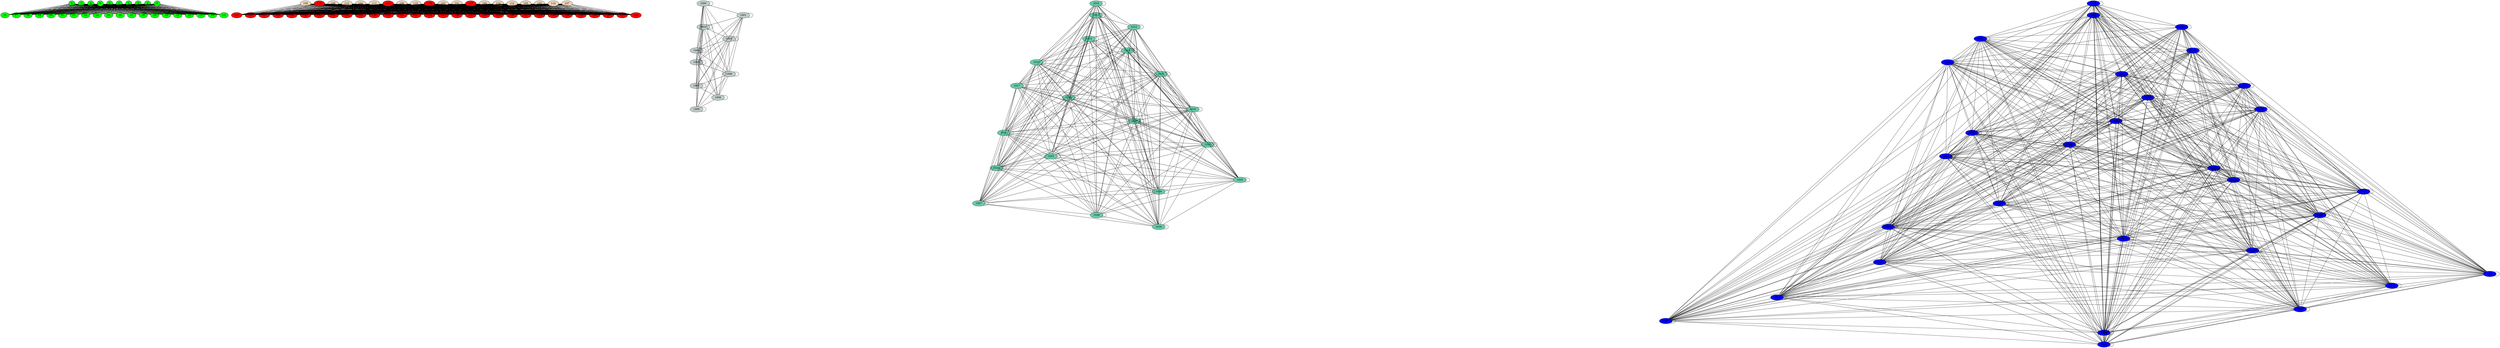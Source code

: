 graph G {
  graph [splines=false overlap=false]
  node  [shape=ellipse, width=0.3, height=0.3]
  0 [style=filled, fillcolor="green"];
  10 [style=filled, fillcolor="green"];
  11 [style=filled, fillcolor="green"];
  12 [style=filled, fillcolor="green"];
  13 [style=filled, fillcolor="green"];
  14 [style=filled, fillcolor="green"];
  15 [style=filled, fillcolor="green"];
  16 [style=filled, fillcolor="green"];
  17 [style=filled, fillcolor="green"];
  18 [style=filled, fillcolor="green"];
  19 [style=filled, fillcolor="green"];
  20 [style=filled, fillcolor="green"];
  21 [style=filled, fillcolor="green"];
  22 [style=filled, fillcolor="green"];
  23 [style=filled, fillcolor="green"];
  24 [style=filled, fillcolor="green"];
  25 [style=filled, fillcolor="green"];
  26 [style=filled, fillcolor="green"];
  27 [style=filled, fillcolor="green"];
  28 [style=filled, fillcolor="green"];
  29 [style=filled, fillcolor="green"];
  1 [style=filled, fillcolor="green"];
  2 [style=filled, fillcolor="green"];
  3 [style=filled, fillcolor="green"];
  4 [style=filled, fillcolor="green"];
  5 [style=filled, fillcolor="green"];
  6 [style=filled, fillcolor="green"];
  7 [style=filled, fillcolor="green"];
  8 [style=filled, fillcolor="green"];
  9 [style=filled, fillcolor="green"];
  100 [style=filled, fillcolor="bisque2"];
  121 [style=filled, fillcolor="red"];
  122 [style=filled, fillcolor="red"];
  123 [style=filled, fillcolor="red"];
  124 [style=filled, fillcolor="red"];
  125 [style=filled, fillcolor="red"];
  126 [style=filled, fillcolor="red"];
  127 [style=filled, fillcolor="red"];
  129 [style=filled, fillcolor="red"];
  130 [style=filled, fillcolor="red"];
  132 [style=filled, fillcolor="red"];
  133 [style=filled, fillcolor="red"];
  134 [style=filled, fillcolor="red"];
  135 [style=filled, fillcolor="red"];
  136 [style=filled, fillcolor="red"];
  137 [style=filled, fillcolor="red"];
  138 [style=filled, fillcolor="red"];
  139 [style=filled, fillcolor="red"];
  140 [style=filled, fillcolor="red"];
  141 [style=filled, fillcolor="red"];
  142 [style=filled, fillcolor="red"];
  143 [style=filled, fillcolor="red"];
  144 [style=filled, fillcolor="red"];
  145 [style=filled, fillcolor="red"];
  146 [style=filled, fillcolor="red"];
  147 [style=filled, fillcolor="red"];
  148 [style=filled, fillcolor="red"];
  149 [style=filled, fillcolor="red"];
  101 [style=filled, fillcolor="bisque2"];
  120 [style=filled, fillcolor="red"];
  131 [style=filled, fillcolor="red"];
  102 [style=filled, fillcolor="bisque2"];
  128 [style=filled, fillcolor="red"];
  103 [style=filled, fillcolor="bisque2"];
  104 [style=filled, fillcolor="bisque2"];
  105 [style=filled, fillcolor="bisque2"];
  106 [style=filled, fillcolor="bisque2"];
  107 [style=filled, fillcolor="bisque2"];
  108 [style=filled, fillcolor="bisque2"];
  109 [style=filled, fillcolor="bisque2"];
  110 [style=filled, fillcolor="bisque2"];
  111 [style=filled, fillcolor="bisque2"];
  112 [style=filled, fillcolor="bisque2"];
  113 [style=filled, fillcolor="bisque2"];
  114 [style=filled, fillcolor="bisque2"];
  115 [style=filled, fillcolor="bisque2"];
  116 [style=filled, fillcolor="red"];
  117 [style=filled, fillcolor="red"];
  118 [style=filled, fillcolor="red"];
  119 [style=filled, fillcolor="red"];
  1000 [style=filled, fillcolor="azure3"];
  1001 [style=filled, fillcolor="azure3"];
  1002 [style=filled, fillcolor="azure3"];
  1003 [style=filled, fillcolor="azure3"];
  1004 [style=filled, fillcolor="azure3"];
  1005 [style=filled, fillcolor="azure3"];
  1006 [style=filled, fillcolor="azure3"];
  1007 [style=filled, fillcolor="azure3"];
  1008 [style=filled, fillcolor="azure3"];
  1009 [style=filled, fillcolor="azure3"];
  1010 [style=filled, fillcolor="aquamarine3"];
  1011 [style=filled, fillcolor="aquamarine3"];
  1012 [style=filled, fillcolor="aquamarine3"];
  1013 [style=filled, fillcolor="aquamarine3"];
  1014 [style=filled, fillcolor="aquamarine3"];
  1015 [style=filled, fillcolor="aquamarine3"];
  1016 [style=filled, fillcolor="aquamarine3"];
  1017 [style=filled, fillcolor="aquamarine3"];
  1018 [style=filled, fillcolor="aquamarine3"];
  1019 [style=filled, fillcolor="aquamarine3"];
  1020 [style=filled, fillcolor="aquamarine3"];
  1021 [style=filled, fillcolor="aquamarine3"];
  1022 [style=filled, fillcolor="aquamarine3"];
  1023 [style=filled, fillcolor="aquamarine3"];
  1024 [style=filled, fillcolor="aquamarine3"];
  1025 [style=filled, fillcolor="aquamarine3"];
  1026 [style=filled, fillcolor="aquamarine3"];
  1027 [style=filled, fillcolor="aquamarine3"];
  1028 [style=filled, fillcolor="aquamarine3"];
  1029 [style=filled, fillcolor="aquamarine3"];
  1030 [style=filled, fillcolor="blue"];
  1031 [style=filled, fillcolor="blue"];
  1032 [style=filled, fillcolor="blue"];
  1033 [style=filled, fillcolor="blue"];
  1034 [style=filled, fillcolor="blue"];
  1035 [style=filled, fillcolor="blue"];
  1036 [style=filled, fillcolor="blue"];
  1037 [style=filled, fillcolor="blue"];
  1038 [style=filled, fillcolor="blue"];
  1039 [style=filled, fillcolor="blue"];
  1040 [style=filled, fillcolor="blue"];
  1041 [style=filled, fillcolor="blue"];
  1042 [style=filled, fillcolor="blue"];
  1043 [style=filled, fillcolor="blue"];
  1044 [style=filled, fillcolor="blue"];
  1045 [style=filled, fillcolor="blue"];
  1046 [style=filled, fillcolor="blue"];
  1047 [style=filled, fillcolor="blue"];
  1048 [style=filled, fillcolor="blue"];
  1049 [style=filled, fillcolor="blue"];
  1050 [style=filled, fillcolor="blue"];
  1051 [style=filled, fillcolor="blue"];
  1052 [style=filled, fillcolor="blue"];
  1053 [style=filled, fillcolor="blue"];
  1054 [style=filled, fillcolor="blue"];
  1055 [style=filled, fillcolor="blue"];
  1056 [style=filled, fillcolor="blue"];
  1057 [style=filled, fillcolor="blue"];
  1058 [style=filled, fillcolor="blue"];
  1059 [style=filled, fillcolor="blue"];
  0 -- 10;
  0 -- 11;
  0 -- 12;
  0 -- 13;
  0 -- 14;
  0 -- 15;
  0 -- 16;
  0 -- 17;
  0 -- 18;
  0 -- 19;
  0 -- 20;
  0 -- 21;
  0 -- 22;
  0 -- 23;
  0 -- 24;
  0 -- 25;
  0 -- 26;
  0 -- 27;
  0 -- 28;
  0 -- 29;
  1 -- 10;
  1 -- 11;
  1 -- 12;
  1 -- 13;
  1 -- 14;
  1 -- 15;
  1 -- 16;
  1 -- 17;
  1 -- 18;
  1 -- 19;
  1 -- 20;
  1 -- 21;
  1 -- 22;
  1 -- 23;
  1 -- 24;
  1 -- 25;
  1 -- 26;
  1 -- 27;
  1 -- 28;
  1 -- 29;
  2 -- 10;
  2 -- 11;
  2 -- 12;
  2 -- 13;
  2 -- 14;
  2 -- 15;
  2 -- 16;
  2 -- 17;
  2 -- 18;
  2 -- 19;
  2 -- 20;
  2 -- 21;
  2 -- 22;
  2 -- 23;
  2 -- 24;
  2 -- 25;
  2 -- 26;
  2 -- 27;
  2 -- 28;
  2 -- 29;
  3 -- 10;
  3 -- 11;
  3 -- 12;
  3 -- 13;
  3 -- 14;
  3 -- 15;
  3 -- 16;
  3 -- 17;
  3 -- 18;
  3 -- 19;
  3 -- 20;
  3 -- 21;
  3 -- 22;
  3 -- 23;
  3 -- 24;
  3 -- 25;
  3 -- 26;
  3 -- 27;
  3 -- 28;
  3 -- 29;
  4 -- 10;
  4 -- 11;
  4 -- 12;
  4 -- 13;
  4 -- 14;
  4 -- 15;
  4 -- 16;
  4 -- 17;
  4 -- 18;
  4 -- 19;
  4 -- 20;
  4 -- 21;
  4 -- 22;
  4 -- 23;
  4 -- 24;
  4 -- 25;
  4 -- 26;
  4 -- 27;
  4 -- 28;
  4 -- 29;
  5 -- 10;
  5 -- 11;
  5 -- 12;
  5 -- 13;
  5 -- 14;
  5 -- 15;
  5 -- 16;
  5 -- 17;
  5 -- 18;
  5 -- 19;
  5 -- 20;
  5 -- 21;
  5 -- 22;
  5 -- 23;
  5 -- 24;
  5 -- 25;
  5 -- 26;
  5 -- 27;
  5 -- 28;
  5 -- 29;
  6 -- 10;
  6 -- 11;
  6 -- 12;
  6 -- 13;
  6 -- 14;
  6 -- 15;
  6 -- 16;
  6 -- 17;
  6 -- 18;
  6 -- 19;
  6 -- 20;
  6 -- 21;
  6 -- 22;
  6 -- 23;
  6 -- 24;
  6 -- 25;
  6 -- 26;
  6 -- 27;
  6 -- 28;
  6 -- 29;
  7 -- 10;
  7 -- 11;
  7 -- 12;
  7 -- 13;
  7 -- 14;
  7 -- 15;
  7 -- 16;
  7 -- 17;
  7 -- 18;
  7 -- 19;
  7 -- 20;
  7 -- 21;
  7 -- 22;
  7 -- 23;
  7 -- 24;
  7 -- 25;
  7 -- 26;
  7 -- 27;
  7 -- 28;
  7 -- 29;
  8 -- 10;
  8 -- 11;
  8 -- 12;
  8 -- 13;
  8 -- 14;
  8 -- 15;
  8 -- 16;
  8 -- 17;
  8 -- 18;
  8 -- 19;
  8 -- 20;
  8 -- 21;
  8 -- 22;
  8 -- 23;
  8 -- 24;
  8 -- 25;
  8 -- 26;
  8 -- 27;
  8 -- 28;
  8 -- 29;
  9 -- 10;
  9 -- 11;
  9 -- 12;
  9 -- 13;
  9 -- 14;
  9 -- 15;
  9 -- 16;
  9 -- 17;
  9 -- 18;
  9 -- 19;
  9 -- 20;
  9 -- 21;
  9 -- 22;
  9 -- 23;
  9 -- 24;
  9 -- 25;
  9 -- 26;
  9 -- 27;
  9 -- 28;
  9 -- 29;
  100 -- 121;
  100 -- 122;
  100 -- 123;
  100 -- 124;
  100 -- 125;
  100 -- 126;
  100 -- 127;
  100 -- 129;
  100 -- 130;
  100 -- 132;
  100 -- 133;
  100 -- 134;
  100 -- 135;
  100 -- 136;
  100 -- 137;
  100 -- 138;
  100 -- 139;
  100 -- 140;
  100 -- 141;
  100 -- 142;
  100 -- 143;
  100 -- 144;
  100 -- 145;
  100 -- 146;
  100 -- 147;
  100 -- 148;
  100 -- 149;
  101 -- 120;
  101 -- 121;
  101 -- 122;
  101 -- 123;
  101 -- 124;
  101 -- 125;
  101 -- 126;
  101 -- 127;
  101 -- 129;
  101 -- 131;
  101 -- 132;
  101 -- 133;
  101 -- 134;
  101 -- 135;
  101 -- 136;
  101 -- 138;
  101 -- 139;
  101 -- 140;
  101 -- 141;
  101 -- 143;
  101 -- 144;
  101 -- 145;
  101 -- 146;
  101 -- 147;
  101 -- 148;
  101 -- 149;
  102 -- 120;
  102 -- 123;
  102 -- 124;
  102 -- 125;
  102 -- 127;
  102 -- 128;
  102 -- 129;
  102 -- 131;
  102 -- 132;
  102 -- 133;
  102 -- 135;
  102 -- 136;
  102 -- 138;
  102 -- 139;
  102 -- 140;
  102 -- 141;
  102 -- 142;
  102 -- 143;
  102 -- 144;
  102 -- 145;
  102 -- 146;
  102 -- 147;
  102 -- 148;
  102 -- 149;
  103 -- 121;
  103 -- 122;
  103 -- 123;
  103 -- 124;
  103 -- 126;
  103 -- 127;
  103 -- 128;
  103 -- 129;
  103 -- 130;
  103 -- 131;
  103 -- 132;
  103 -- 133;
  103 -- 134;
  103 -- 135;
  103 -- 136;
  103 -- 137;
  103 -- 138;
  103 -- 139;
  103 -- 140;
  103 -- 141;
  103 -- 142;
  103 -- 143;
  103 -- 144;
  103 -- 145;
  103 -- 146;
  103 -- 147;
  103 -- 148;
  103 -- 149;
  104 -- 120;
  104 -- 121;
  104 -- 122;
  104 -- 123;
  104 -- 124;
  104 -- 125;
  104 -- 127;
  104 -- 128;
  104 -- 129;
  104 -- 130;
  104 -- 131;
  104 -- 132;
  104 -- 133;
  104 -- 134;
  104 -- 135;
  104 -- 136;
  104 -- 138;
  104 -- 140;
  104 -- 141;
  104 -- 142;
  104 -- 143;
  104 -- 145;
  104 -- 146;
  104 -- 147;
  105 -- 120;
  105 -- 121;
  105 -- 122;
  105 -- 123;
  105 -- 124;
  105 -- 125;
  105 -- 126;
  105 -- 127;
  105 -- 129;
  105 -- 131;
  105 -- 133;
  105 -- 134;
  105 -- 135;
  105 -- 136;
  105 -- 137;
  105 -- 138;
  105 -- 139;
  105 -- 140;
  105 -- 141;
  105 -- 142;
  105 -- 143;
  105 -- 144;
  105 -- 147;
  105 -- 148;
  105 -- 149;
  106 -- 120;
  106 -- 121;
  106 -- 122;
  106 -- 123;
  106 -- 124;
  106 -- 126;
  106 -- 127;
  106 -- 128;
  106 -- 129;
  106 -- 130;
  106 -- 132;
  106 -- 133;
  106 -- 136;
  106 -- 137;
  106 -- 139;
  106 -- 140;
  106 -- 141;
  106 -- 143;
  106 -- 144;
  106 -- 145;
  106 -- 146;
  106 -- 147;
  106 -- 148;
  106 -- 149;
  107 -- 122;
  107 -- 124;
  107 -- 125;
  107 -- 126;
  107 -- 127;
  107 -- 128;
  107 -- 129;
  107 -- 130;
  107 -- 131;
  107 -- 132;
  107 -- 133;
  107 -- 135;
  107 -- 136;
  107 -- 139;
  107 -- 140;
  107 -- 141;
  107 -- 142;
  107 -- 143;
  107 -- 147;
  107 -- 148;
  107 -- 149;
  108 -- 120;
  108 -- 121;
  108 -- 122;
  108 -- 123;
  108 -- 124;
  108 -- 125;
  108 -- 127;
  108 -- 128;
  108 -- 130;
  108 -- 133;
  108 -- 134;
  108 -- 135;
  108 -- 136;
  108 -- 137;
  108 -- 138;
  108 -- 139;
  108 -- 140;
  108 -- 141;
  108 -- 143;
  108 -- 144;
  108 -- 145;
  108 -- 146;
  108 -- 147;
  108 -- 149;
  109 -- 120;
  109 -- 121;
  109 -- 122;
  109 -- 123;
  109 -- 124;
  109 -- 125;
  109 -- 126;
  109 -- 127;
  109 -- 128;
  109 -- 130;
  109 -- 131;
  109 -- 132;
  109 -- 133;
  109 -- 134;
  109 -- 137;
  109 -- 139;
  109 -- 140;
  109 -- 141;
  109 -- 142;
  109 -- 145;
  109 -- 146;
  109 -- 147;
  109 -- 148;
  110 -- 120;
  110 -- 121;
  110 -- 122;
  110 -- 123;
  110 -- 124;
  110 -- 126;
  110 -- 127;
  110 -- 128;
  110 -- 129;
  110 -- 130;
  110 -- 131;
  110 -- 132;
  110 -- 133;
  110 -- 134;
  110 -- 135;
  110 -- 136;
  110 -- 138;
  110 -- 139;
  110 -- 140;
  110 -- 141;
  110 -- 142;
  110 -- 143;
  110 -- 144;
  110 -- 146;
  110 -- 147;
  110 -- 148;
  110 -- 149;
  111 -- 120;
  111 -- 121;
  111 -- 122;
  111 -- 123;
  111 -- 124;
  111 -- 125;
  111 -- 126;
  111 -- 128;
  111 -- 129;
  111 -- 130;
  111 -- 131;
  111 -- 132;
  111 -- 133;
  111 -- 134;
  111 -- 135;
  111 -- 137;
  111 -- 138;
  111 -- 139;
  111 -- 140;
  111 -- 141;
  111 -- 143;
  111 -- 144;
  111 -- 146;
  111 -- 147;
  111 -- 148;
  111 -- 149;
  112 -- 120;
  112 -- 121;
  112 -- 122;
  112 -- 123;
  112 -- 124;
  112 -- 126;
  112 -- 127;
  112 -- 129;
  112 -- 130;
  112 -- 131;
  112 -- 132;
  112 -- 133;
  112 -- 134;
  112 -- 135;
  112 -- 136;
  112 -- 138;
  112 -- 139;
  112 -- 140;
  112 -- 141;
  112 -- 142;
  112 -- 143;
  112 -- 144;
  112 -- 145;
  112 -- 146;
  112 -- 148;
  112 -- 149;
  113 -- 120;
  113 -- 121;
  113 -- 122;
  113 -- 123;
  113 -- 124;
  113 -- 125;
  113 -- 126;
  113 -- 127;
  113 -- 128;
  113 -- 130;
  113 -- 131;
  113 -- 132;
  113 -- 133;
  113 -- 134;
  113 -- 135;
  113 -- 137;
  113 -- 138;
  113 -- 139;
  113 -- 140;
  113 -- 141;
  113 -- 142;
  113 -- 143;
  113 -- 145;
  113 -- 146;
  113 -- 148;
  113 -- 149;
  114 -- 120;
  114 -- 124;
  114 -- 125;
  114 -- 126;
  114 -- 127;
  114 -- 130;
  114 -- 132;
  114 -- 133;
  114 -- 134;
  114 -- 135;
  114 -- 136;
  114 -- 137;
  114 -- 139;
  114 -- 140;
  114 -- 141;
  114 -- 142;
  114 -- 143;
  114 -- 144;
  114 -- 145;
  114 -- 147;
  114 -- 148;
  114 -- 149;
  115 -- 120;
  115 -- 121;
  115 -- 122;
  115 -- 123;
  115 -- 124;
  115 -- 125;
  115 -- 126;
  115 -- 127;
  115 -- 128;
  115 -- 129;
  115 -- 130;
  115 -- 131;
  115 -- 133;
  115 -- 135;
  115 -- 136;
  115 -- 137;
  115 -- 138;
  115 -- 139;
  115 -- 141;
  115 -- 142;
  115 -- 144;
  115 -- 145;
  115 -- 147;
  115 -- 148;
  115 -- 149;
  116 -- 120;
  116 -- 121;
  116 -- 122;
  116 -- 123;
  116 -- 124;
  116 -- 125;
  116 -- 128;
  116 -- 129;
  116 -- 131;
  116 -- 132;
  116 -- 134;
  116 -- 135;
  116 -- 136;
  116 -- 137;
  116 -- 138;
  116 -- 139;
  116 -- 140;
  116 -- 141;
  116 -- 144;
  116 -- 145;
  116 -- 146;
  116 -- 147;
  116 -- 148;
  116 -- 149;
  117 -- 121;
  117 -- 122;
  117 -- 123;
  117 -- 124;
  117 -- 125;
  117 -- 126;
  117 -- 127;
  117 -- 128;
  117 -- 129;
  117 -- 130;
  117 -- 131;
  117 -- 132;
  117 -- 133;
  117 -- 134;
  117 -- 135;
  117 -- 136;
  117 -- 138;
  117 -- 139;
  117 -- 140;
  117 -- 142;
  117 -- 143;
  117 -- 144;
  117 -- 145;
  117 -- 146;
  117 -- 147;
  117 -- 149;
  118 -- 120;
  118 -- 121;
  118 -- 122;
  118 -- 123;
  118 -- 124;
  118 -- 126;
  118 -- 127;
  118 -- 128;
  118 -- 129;
  118 -- 131;
  118 -- 132;
  118 -- 133;
  118 -- 134;
  118 -- 138;
  118 -- 139;
  118 -- 140;
  118 -- 141;
  118 -- 142;
  118 -- 143;
  118 -- 144;
  118 -- 145;
  118 -- 146;
  118 -- 147;
  118 -- 148;
  118 -- 149;
  119 -- 120;
  119 -- 121;
  119 -- 122;
  119 -- 124;
  119 -- 125;
  119 -- 126;
  119 -- 127;
  119 -- 128;
  119 -- 129;
  119 -- 130;
  119 -- 131;
  119 -- 132;
  119 -- 133;
  119 -- 134;
  119 -- 135;
  119 -- 136;
  119 -- 137;
  119 -- 138;
  119 -- 139;
  119 -- 140;
  119 -- 141;
  119 -- 142;
  119 -- 145;
  119 -- 146;
  119 -- 147;
  119 -- 148;
  119 -- 149;
  1000 -- 1000;
  1000 -- 1001;
  1000 -- 1002;
  1000 -- 1003;
  1000 -- 1004;
  1000 -- 1005;
  1000 -- 1006;
  1000 -- 1007;
  1000 -- 1008;
  1000 -- 1009;
  1001 -- 1001;
  1001 -- 1002;
  1001 -- 1003;
  1001 -- 1004;
  1001 -- 1005;
  1001 -- 1006;
  1001 -- 1007;
  1001 -- 1008;
  1001 -- 1009;
  1002 -- 1002;
  1002 -- 1003;
  1002 -- 1004;
  1002 -- 1005;
  1002 -- 1006;
  1002 -- 1007;
  1002 -- 1008;
  1002 -- 1009;
  1003 -- 1003;
  1003 -- 1004;
  1003 -- 1005;
  1003 -- 1006;
  1003 -- 1007;
  1003 -- 1008;
  1003 -- 1009;
  1004 -- 1004;
  1004 -- 1005;
  1004 -- 1006;
  1004 -- 1007;
  1004 -- 1008;
  1004 -- 1009;
  1005 -- 1005;
  1005 -- 1006;
  1005 -- 1007;
  1005 -- 1008;
  1005 -- 1009;
  1006 -- 1006;
  1006 -- 1007;
  1006 -- 1008;
  1006 -- 1009;
  1007 -- 1007;
  1007 -- 1008;
  1007 -- 1009;
  1008 -- 1008;
  1008 -- 1009;
  1009 -- 1009;
  1010 -- 1010;
  1010 -- 1011;
  1010 -- 1012;
  1010 -- 1013;
  1010 -- 1014;
  1010 -- 1015;
  1010 -- 1016;
  1010 -- 1017;
  1010 -- 1018;
  1010 -- 1019;
  1010 -- 1020;
  1010 -- 1021;
  1010 -- 1022;
  1010 -- 1023;
  1010 -- 1024;
  1010 -- 1025;
  1010 -- 1026;
  1010 -- 1027;
  1010 -- 1028;
  1010 -- 1029;
  1011 -- 1011;
  1011 -- 1012;
  1011 -- 1013;
  1011 -- 1014;
  1011 -- 1015;
  1011 -- 1016;
  1011 -- 1017;
  1011 -- 1018;
  1011 -- 1019;
  1011 -- 1020;
  1011 -- 1021;
  1011 -- 1022;
  1011 -- 1023;
  1011 -- 1024;
  1011 -- 1025;
  1011 -- 1026;
  1011 -- 1027;
  1011 -- 1028;
  1011 -- 1029;
  1012 -- 1012;
  1012 -- 1013;
  1012 -- 1014;
  1012 -- 1015;
  1012 -- 1016;
  1012 -- 1017;
  1012 -- 1018;
  1012 -- 1019;
  1012 -- 1020;
  1012 -- 1021;
  1012 -- 1022;
  1012 -- 1023;
  1012 -- 1024;
  1012 -- 1025;
  1012 -- 1026;
  1012 -- 1027;
  1012 -- 1028;
  1012 -- 1029;
  1013 -- 1013;
  1013 -- 1014;
  1013 -- 1015;
  1013 -- 1016;
  1013 -- 1017;
  1013 -- 1018;
  1013 -- 1019;
  1013 -- 1020;
  1013 -- 1021;
  1013 -- 1022;
  1013 -- 1023;
  1013 -- 1024;
  1013 -- 1025;
  1013 -- 1026;
  1013 -- 1027;
  1013 -- 1028;
  1013 -- 1029;
  1014 -- 1014;
  1014 -- 1015;
  1014 -- 1016;
  1014 -- 1017;
  1014 -- 1018;
  1014 -- 1019;
  1014 -- 1020;
  1014 -- 1021;
  1014 -- 1022;
  1014 -- 1023;
  1014 -- 1024;
  1014 -- 1025;
  1014 -- 1026;
  1014 -- 1027;
  1014 -- 1028;
  1014 -- 1029;
  1015 -- 1015;
  1015 -- 1016;
  1015 -- 1017;
  1015 -- 1018;
  1015 -- 1019;
  1015 -- 1020;
  1015 -- 1021;
  1015 -- 1022;
  1015 -- 1023;
  1015 -- 1024;
  1015 -- 1025;
  1015 -- 1026;
  1015 -- 1027;
  1015 -- 1028;
  1015 -- 1029;
  1016 -- 1016;
  1016 -- 1017;
  1016 -- 1018;
  1016 -- 1019;
  1016 -- 1020;
  1016 -- 1021;
  1016 -- 1022;
  1016 -- 1023;
  1016 -- 1024;
  1016 -- 1025;
  1016 -- 1026;
  1016 -- 1027;
  1016 -- 1028;
  1016 -- 1029;
  1017 -- 1017;
  1017 -- 1018;
  1017 -- 1019;
  1017 -- 1020;
  1017 -- 1021;
  1017 -- 1022;
  1017 -- 1023;
  1017 -- 1024;
  1017 -- 1025;
  1017 -- 1026;
  1017 -- 1027;
  1017 -- 1028;
  1017 -- 1029;
  1018 -- 1018;
  1018 -- 1019;
  1018 -- 1020;
  1018 -- 1021;
  1018 -- 1022;
  1018 -- 1023;
  1018 -- 1024;
  1018 -- 1025;
  1018 -- 1026;
  1018 -- 1027;
  1018 -- 1028;
  1018 -- 1029;
  1019 -- 1019;
  1019 -- 1020;
  1019 -- 1021;
  1019 -- 1022;
  1019 -- 1023;
  1019 -- 1024;
  1019 -- 1025;
  1019 -- 1026;
  1019 -- 1027;
  1019 -- 1028;
  1019 -- 1029;
  1020 -- 1020;
  1020 -- 1021;
  1020 -- 1022;
  1020 -- 1023;
  1020 -- 1024;
  1020 -- 1025;
  1020 -- 1026;
  1020 -- 1027;
  1020 -- 1028;
  1020 -- 1029;
  1021 -- 1021;
  1021 -- 1022;
  1021 -- 1023;
  1021 -- 1024;
  1021 -- 1025;
  1021 -- 1026;
  1021 -- 1027;
  1021 -- 1028;
  1021 -- 1029;
  1022 -- 1022;
  1022 -- 1023;
  1022 -- 1024;
  1022 -- 1025;
  1022 -- 1026;
  1022 -- 1027;
  1022 -- 1028;
  1022 -- 1029;
  1023 -- 1023;
  1023 -- 1024;
  1023 -- 1025;
  1023 -- 1026;
  1023 -- 1027;
  1023 -- 1028;
  1023 -- 1029;
  1024 -- 1024;
  1024 -- 1025;
  1024 -- 1026;
  1024 -- 1027;
  1024 -- 1028;
  1024 -- 1029;
  1025 -- 1025;
  1025 -- 1026;
  1025 -- 1027;
  1025 -- 1028;
  1025 -- 1029;
  1026 -- 1026;
  1026 -- 1027;
  1026 -- 1028;
  1026 -- 1029;
  1027 -- 1027;
  1027 -- 1028;
  1027 -- 1029;
  1028 -- 1028;
  1028 -- 1029;
  1029 -- 1029;
  1030 -- 1030;
  1030 -- 1031;
  1030 -- 1032;
  1030 -- 1033;
  1030 -- 1034;
  1030 -- 1035;
  1030 -- 1036;
  1030 -- 1037;
  1030 -- 1038;
  1030 -- 1039;
  1030 -- 1040;
  1030 -- 1041;
  1030 -- 1042;
  1030 -- 1043;
  1030 -- 1044;
  1030 -- 1045;
  1030 -- 1046;
  1030 -- 1047;
  1030 -- 1048;
  1030 -- 1049;
  1030 -- 1050;
  1030 -- 1051;
  1030 -- 1052;
  1030 -- 1053;
  1030 -- 1054;
  1030 -- 1055;
  1030 -- 1056;
  1030 -- 1057;
  1030 -- 1058;
  1030 -- 1059;
  1031 -- 1031;
  1031 -- 1032;
  1031 -- 1033;
  1031 -- 1034;
  1031 -- 1035;
  1031 -- 1036;
  1031 -- 1037;
  1031 -- 1038;
  1031 -- 1039;
  1031 -- 1040;
  1031 -- 1041;
  1031 -- 1042;
  1031 -- 1043;
  1031 -- 1044;
  1031 -- 1045;
  1031 -- 1046;
  1031 -- 1047;
  1031 -- 1048;
  1031 -- 1049;
  1031 -- 1050;
  1031 -- 1051;
  1031 -- 1052;
  1031 -- 1053;
  1031 -- 1054;
  1031 -- 1055;
  1031 -- 1056;
  1031 -- 1057;
  1031 -- 1058;
  1031 -- 1059;
  1032 -- 1032;
  1032 -- 1033;
  1032 -- 1034;
  1032 -- 1035;
  1032 -- 1036;
  1032 -- 1037;
  1032 -- 1038;
  1032 -- 1039;
  1032 -- 1040;
  1032 -- 1041;
  1032 -- 1042;
  1032 -- 1043;
  1032 -- 1044;
  1032 -- 1045;
  1032 -- 1046;
  1032 -- 1047;
  1032 -- 1048;
  1032 -- 1049;
  1032 -- 1050;
  1032 -- 1051;
  1032 -- 1052;
  1032 -- 1053;
  1032 -- 1054;
  1032 -- 1055;
  1032 -- 1056;
  1032 -- 1057;
  1032 -- 1058;
  1032 -- 1059;
  1033 -- 1033;
  1033 -- 1034;
  1033 -- 1035;
  1033 -- 1036;
  1033 -- 1037;
  1033 -- 1038;
  1033 -- 1039;
  1033 -- 1040;
  1033 -- 1041;
  1033 -- 1042;
  1033 -- 1043;
  1033 -- 1044;
  1033 -- 1045;
  1033 -- 1046;
  1033 -- 1047;
  1033 -- 1048;
  1033 -- 1049;
  1033 -- 1050;
  1033 -- 1051;
  1033 -- 1052;
  1033 -- 1053;
  1033 -- 1054;
  1033 -- 1055;
  1033 -- 1056;
  1033 -- 1057;
  1033 -- 1058;
  1033 -- 1059;
  1034 -- 1034;
  1034 -- 1035;
  1034 -- 1036;
  1034 -- 1037;
  1034 -- 1038;
  1034 -- 1039;
  1034 -- 1040;
  1034 -- 1041;
  1034 -- 1042;
  1034 -- 1043;
  1034 -- 1044;
  1034 -- 1045;
  1034 -- 1046;
  1034 -- 1047;
  1034 -- 1048;
  1034 -- 1049;
  1034 -- 1050;
  1034 -- 1051;
  1034 -- 1052;
  1034 -- 1053;
  1034 -- 1054;
  1034 -- 1055;
  1034 -- 1056;
  1034 -- 1057;
  1034 -- 1058;
  1034 -- 1059;
  1035 -- 1035;
  1035 -- 1036;
  1035 -- 1037;
  1035 -- 1038;
  1035 -- 1039;
  1035 -- 1040;
  1035 -- 1041;
  1035 -- 1042;
  1035 -- 1043;
  1035 -- 1044;
  1035 -- 1045;
  1035 -- 1046;
  1035 -- 1047;
  1035 -- 1048;
  1035 -- 1049;
  1035 -- 1050;
  1035 -- 1051;
  1035 -- 1052;
  1035 -- 1053;
  1035 -- 1054;
  1035 -- 1055;
  1035 -- 1056;
  1035 -- 1057;
  1035 -- 1058;
  1035 -- 1059;
  1036 -- 1036;
  1036 -- 1037;
  1036 -- 1038;
  1036 -- 1039;
  1036 -- 1040;
  1036 -- 1041;
  1036 -- 1042;
  1036 -- 1043;
  1036 -- 1044;
  1036 -- 1045;
  1036 -- 1046;
  1036 -- 1047;
  1036 -- 1048;
  1036 -- 1049;
  1036 -- 1050;
  1036 -- 1051;
  1036 -- 1052;
  1036 -- 1053;
  1036 -- 1054;
  1036 -- 1055;
  1036 -- 1056;
  1036 -- 1057;
  1036 -- 1058;
  1036 -- 1059;
  1037 -- 1037;
  1037 -- 1038;
  1037 -- 1039;
  1037 -- 1040;
  1037 -- 1041;
  1037 -- 1042;
  1037 -- 1043;
  1037 -- 1044;
  1037 -- 1045;
  1037 -- 1046;
  1037 -- 1047;
  1037 -- 1048;
  1037 -- 1049;
  1037 -- 1050;
  1037 -- 1051;
  1037 -- 1052;
  1037 -- 1053;
  1037 -- 1054;
  1037 -- 1055;
  1037 -- 1056;
  1037 -- 1057;
  1037 -- 1058;
  1037 -- 1059;
  1038 -- 1038;
  1038 -- 1039;
  1038 -- 1040;
  1038 -- 1041;
  1038 -- 1042;
  1038 -- 1043;
  1038 -- 1044;
  1038 -- 1045;
  1038 -- 1046;
  1038 -- 1047;
  1038 -- 1048;
  1038 -- 1049;
  1038 -- 1050;
  1038 -- 1051;
  1038 -- 1052;
  1038 -- 1053;
  1038 -- 1054;
  1038 -- 1055;
  1038 -- 1056;
  1038 -- 1057;
  1038 -- 1058;
  1038 -- 1059;
  1039 -- 1039;
  1039 -- 1040;
  1039 -- 1041;
  1039 -- 1042;
  1039 -- 1043;
  1039 -- 1044;
  1039 -- 1045;
  1039 -- 1046;
  1039 -- 1047;
  1039 -- 1048;
  1039 -- 1049;
  1039 -- 1050;
  1039 -- 1051;
  1039 -- 1052;
  1039 -- 1053;
  1039 -- 1054;
  1039 -- 1055;
  1039 -- 1056;
  1039 -- 1057;
  1039 -- 1058;
  1039 -- 1059;
  1040 -- 1040;
  1040 -- 1041;
  1040 -- 1042;
  1040 -- 1043;
  1040 -- 1044;
  1040 -- 1045;
  1040 -- 1046;
  1040 -- 1047;
  1040 -- 1048;
  1040 -- 1049;
  1040 -- 1050;
  1040 -- 1051;
  1040 -- 1052;
  1040 -- 1053;
  1040 -- 1054;
  1040 -- 1055;
  1040 -- 1056;
  1040 -- 1057;
  1040 -- 1058;
  1040 -- 1059;
  1041 -- 1041;
  1041 -- 1042;
  1041 -- 1043;
  1041 -- 1044;
  1041 -- 1045;
  1041 -- 1046;
  1041 -- 1047;
  1041 -- 1048;
  1041 -- 1049;
  1041 -- 1050;
  1041 -- 1051;
  1041 -- 1052;
  1041 -- 1053;
  1041 -- 1054;
  1041 -- 1055;
  1041 -- 1056;
  1041 -- 1057;
  1041 -- 1058;
  1041 -- 1059;
  1042 -- 1042;
  1042 -- 1043;
  1042 -- 1044;
  1042 -- 1045;
  1042 -- 1046;
  1042 -- 1047;
  1042 -- 1048;
  1042 -- 1049;
  1042 -- 1050;
  1042 -- 1051;
  1042 -- 1052;
  1042 -- 1053;
  1042 -- 1054;
  1042 -- 1055;
  1042 -- 1056;
  1042 -- 1057;
  1042 -- 1058;
  1042 -- 1059;
  1043 -- 1043;
  1043 -- 1044;
  1043 -- 1045;
  1043 -- 1046;
  1043 -- 1047;
  1043 -- 1048;
  1043 -- 1049;
  1043 -- 1050;
  1043 -- 1051;
  1043 -- 1052;
  1043 -- 1053;
  1043 -- 1054;
  1043 -- 1055;
  1043 -- 1056;
  1043 -- 1057;
  1043 -- 1058;
  1043 -- 1059;
  1044 -- 1044;
  1044 -- 1045;
  1044 -- 1046;
  1044 -- 1047;
  1044 -- 1048;
  1044 -- 1049;
  1044 -- 1050;
  1044 -- 1051;
  1044 -- 1052;
  1044 -- 1053;
  1044 -- 1054;
  1044 -- 1055;
  1044 -- 1056;
  1044 -- 1057;
  1044 -- 1058;
  1044 -- 1059;
  1045 -- 1045;
  1045 -- 1046;
  1045 -- 1047;
  1045 -- 1048;
  1045 -- 1049;
  1045 -- 1050;
  1045 -- 1051;
  1045 -- 1052;
  1045 -- 1053;
  1045 -- 1054;
  1045 -- 1055;
  1045 -- 1056;
  1045 -- 1057;
  1045 -- 1058;
  1045 -- 1059;
  1046 -- 1046;
  1046 -- 1047;
  1046 -- 1048;
  1046 -- 1049;
  1046 -- 1050;
  1046 -- 1051;
  1046 -- 1052;
  1046 -- 1053;
  1046 -- 1054;
  1046 -- 1055;
  1046 -- 1056;
  1046 -- 1057;
  1046 -- 1058;
  1046 -- 1059;
  1047 -- 1047;
  1047 -- 1048;
  1047 -- 1049;
  1047 -- 1050;
  1047 -- 1051;
  1047 -- 1052;
  1047 -- 1053;
  1047 -- 1054;
  1047 -- 1055;
  1047 -- 1056;
  1047 -- 1057;
  1047 -- 1058;
  1047 -- 1059;
  1048 -- 1048;
  1048 -- 1049;
  1048 -- 1050;
  1048 -- 1051;
  1048 -- 1052;
  1048 -- 1053;
  1048 -- 1054;
  1048 -- 1055;
  1048 -- 1056;
  1048 -- 1057;
  1048 -- 1058;
  1048 -- 1059;
  1049 -- 1049;
  1049 -- 1050;
  1049 -- 1051;
  1049 -- 1052;
  1049 -- 1053;
  1049 -- 1054;
  1049 -- 1055;
  1049 -- 1056;
  1049 -- 1057;
  1049 -- 1058;
  1049 -- 1059;
  1050 -- 1050;
  1050 -- 1051;
  1050 -- 1052;
  1050 -- 1053;
  1050 -- 1054;
  1050 -- 1055;
  1050 -- 1056;
  1050 -- 1057;
  1050 -- 1058;
  1050 -- 1059;
  1051 -- 1051;
  1051 -- 1052;
  1051 -- 1053;
  1051 -- 1054;
  1051 -- 1055;
  1051 -- 1056;
  1051 -- 1057;
  1051 -- 1058;
  1051 -- 1059;
  1052 -- 1052;
  1052 -- 1053;
  1052 -- 1054;
  1052 -- 1055;
  1052 -- 1056;
  1052 -- 1057;
  1052 -- 1058;
  1052 -- 1059;
  1053 -- 1053;
  1053 -- 1054;
  1053 -- 1055;
  1053 -- 1056;
  1053 -- 1057;
  1053 -- 1058;
  1053 -- 1059;
  1054 -- 1054;
  1054 -- 1055;
  1054 -- 1056;
  1054 -- 1057;
  1054 -- 1058;
  1054 -- 1059;
  1055 -- 1055;
  1055 -- 1056;
  1055 -- 1057;
  1055 -- 1058;
  1055 -- 1059;
  1056 -- 1056;
  1056 -- 1057;
  1056 -- 1058;
  1056 -- 1059;
  1057 -- 1057;
  1057 -- 1058;
  1057 -- 1059;
  1058 -- 1058;
  1058 -- 1059;
  1059 -- 1059;
}
